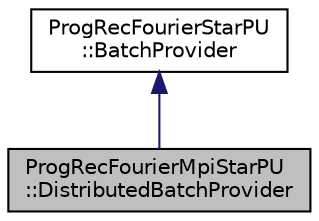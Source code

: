 digraph "ProgRecFourierMpiStarPU::DistributedBatchProvider"
{
  edge [fontname="Helvetica",fontsize="10",labelfontname="Helvetica",labelfontsize="10"];
  node [fontname="Helvetica",fontsize="10",shape=record];
  Node2 [label="ProgRecFourierMpiStarPU\l::DistributedBatchProvider",height=0.2,width=0.4,color="black", fillcolor="grey75", style="filled", fontcolor="black"];
  Node3 -> Node2 [dir="back",color="midnightblue",fontsize="10",style="solid",fontname="Helvetica"];
  Node3 [label="ProgRecFourierStarPU\l::BatchProvider",height=0.2,width=0.4,color="black", fillcolor="white", style="filled",URL="$structProgRecFourierStarPU_1_1BatchProvider.html"];
}
